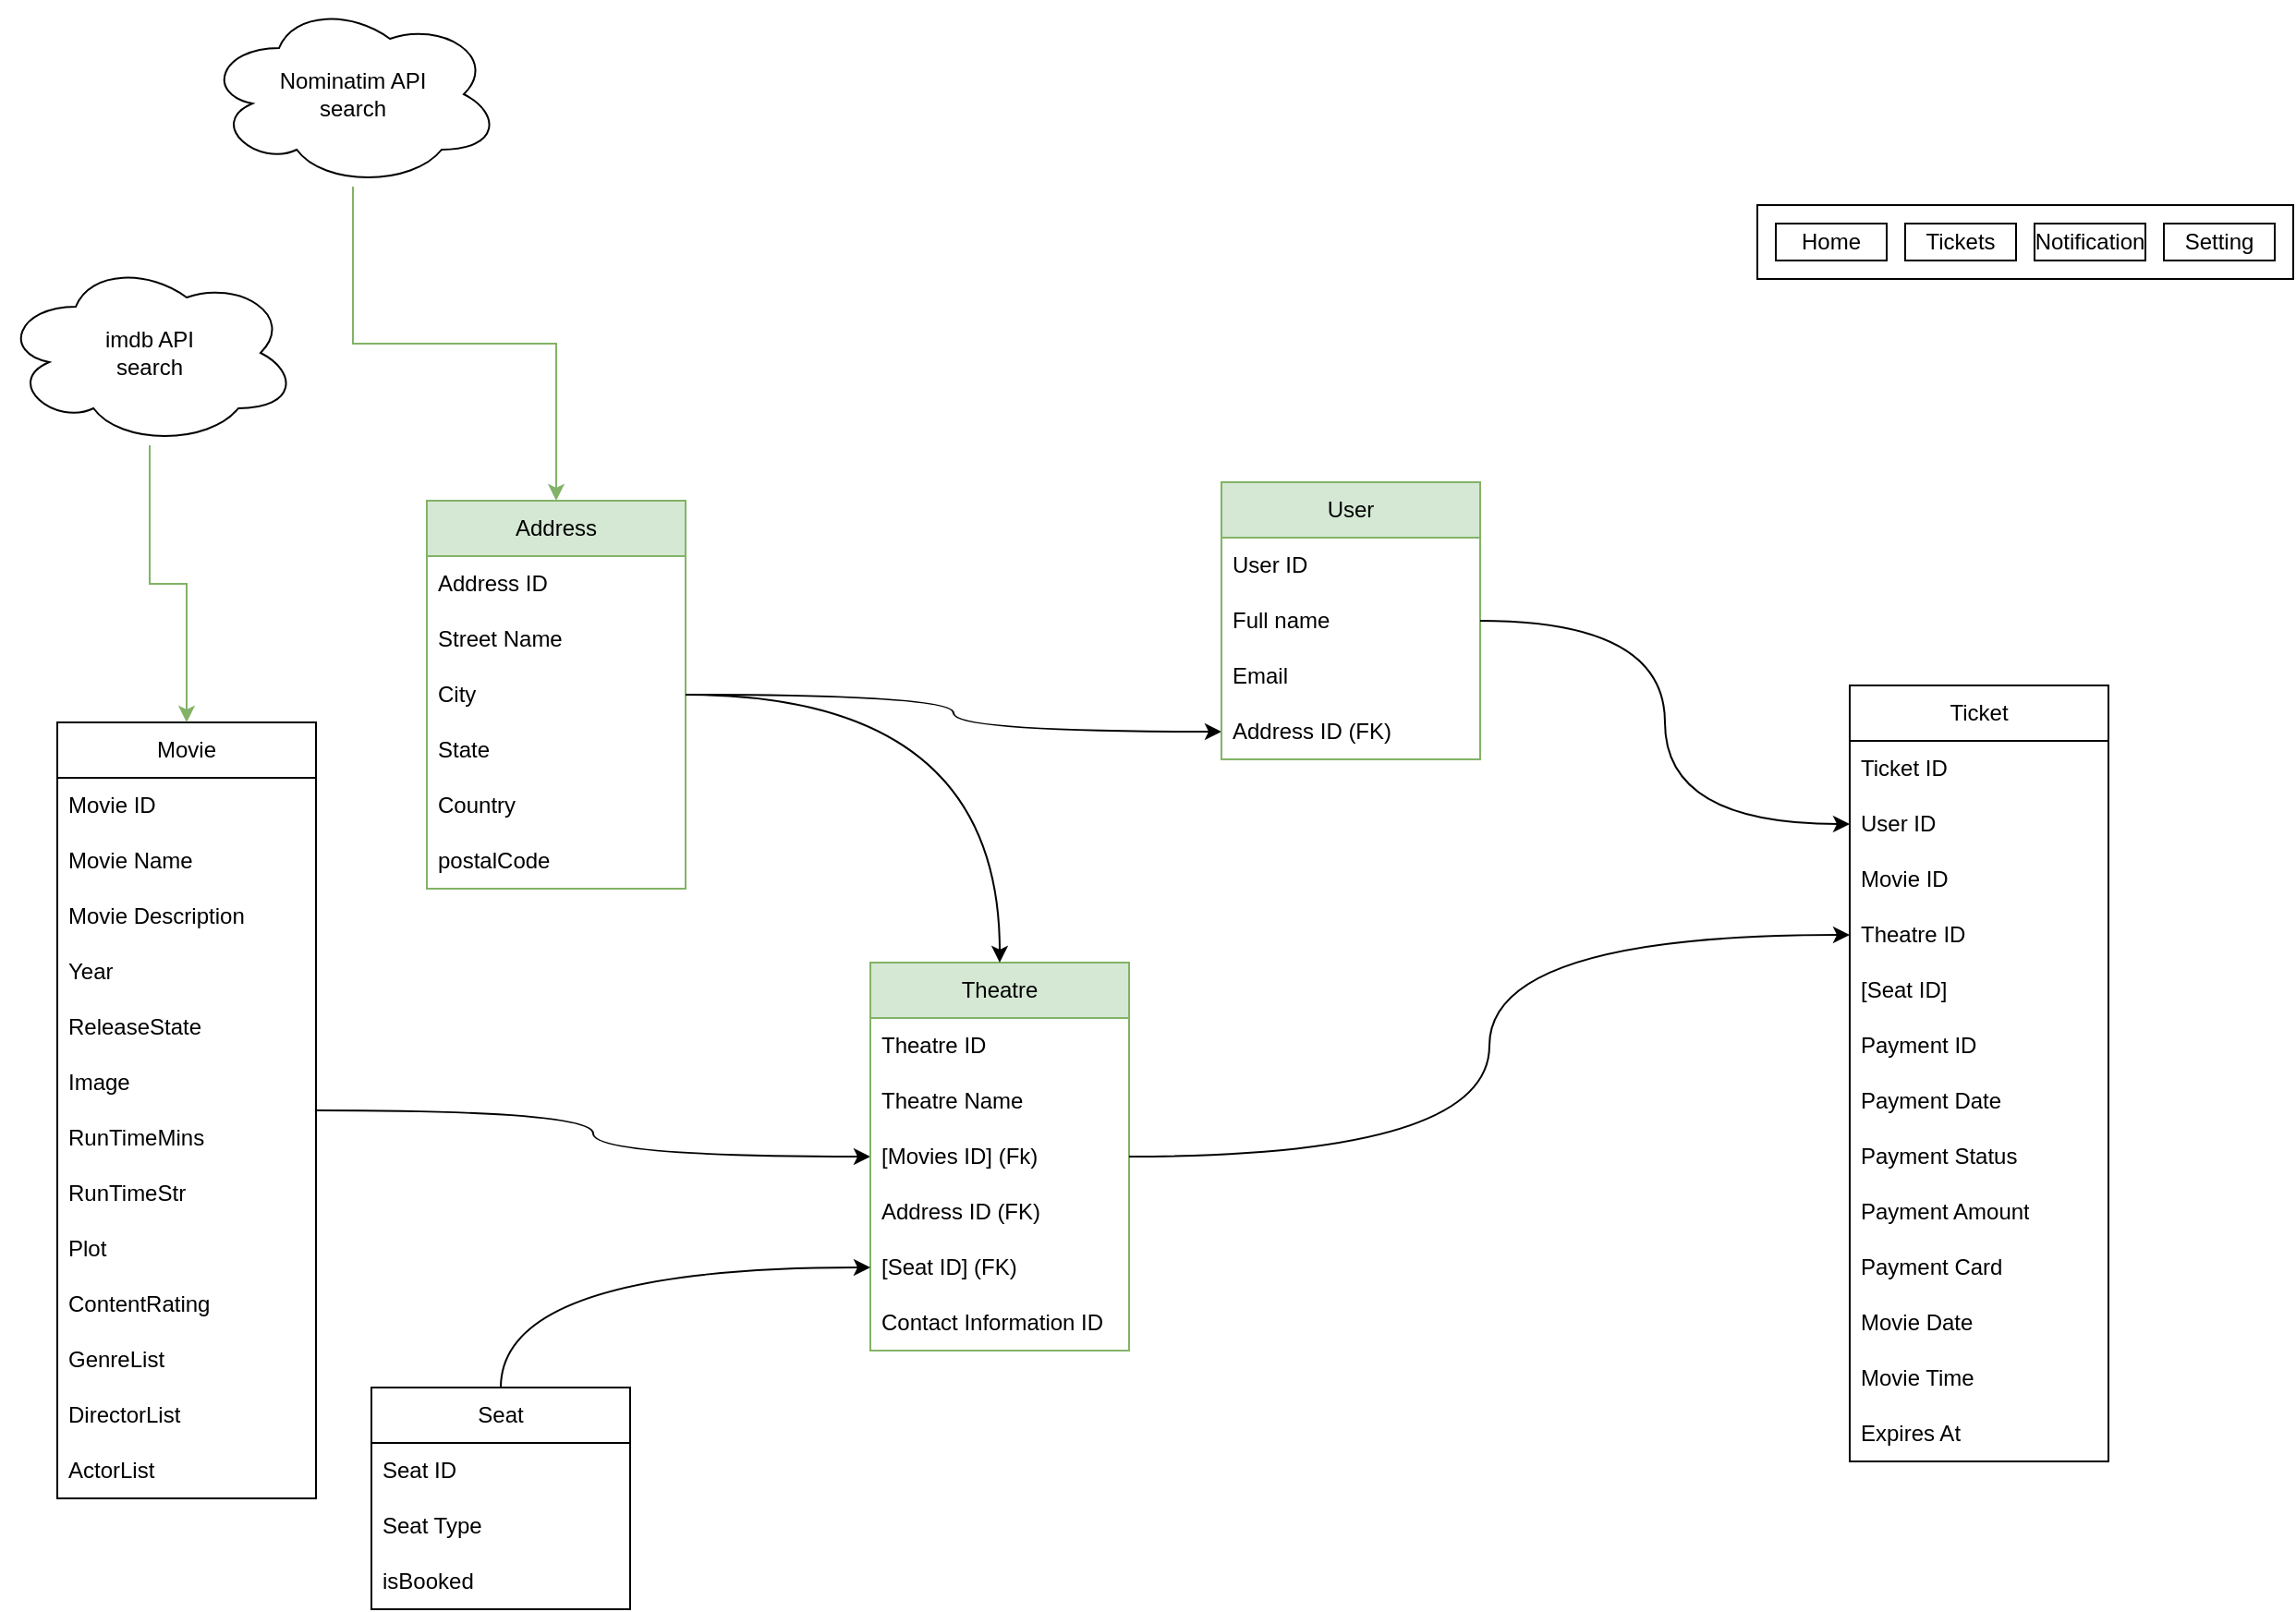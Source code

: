 <mxfile>
    <diagram id="iyDGsJQ7UhQ2JdRqWp9g" name="Page-1">
        <mxGraphModel dx="1471" dy="1671" grid="1" gridSize="10" guides="1" tooltips="1" connect="1" arrows="1" fold="1" page="1" pageScale="1" pageWidth="850" pageHeight="1100" math="0" shadow="0">
            <root>
                <mxCell id="0"/>
                <mxCell id="1" parent="0"/>
                <mxCell id="JNbn8C_a_T8MGJHYGcoS-39" style="edgeStyle=orthogonalEdgeStyle;rounded=0;orthogonalLoop=1;jettySize=auto;html=1;curved=1;" parent="1" source="JNbn8C_a_T8MGJHYGcoS-1" target="JNbn8C_a_T8MGJHYGcoS-35" edge="1">
                    <mxGeometry relative="1" as="geometry"/>
                </mxCell>
                <mxCell id="JNbn8C_a_T8MGJHYGcoS-1" value="Movie" style="swimlane;fontStyle=0;childLayout=stackLayout;horizontal=1;startSize=30;horizontalStack=0;resizeParent=1;resizeParentMax=0;resizeLast=0;collapsible=1;marginBottom=0;whiteSpace=wrap;html=1;" parent="1" vertex="1">
                    <mxGeometry y="160" width="140" height="420" as="geometry"/>
                </mxCell>
                <mxCell id="JNbn8C_a_T8MGJHYGcoS-2" value="Movie ID" style="text;strokeColor=none;fillColor=none;align=left;verticalAlign=middle;spacingLeft=4;spacingRight=4;overflow=hidden;points=[[0,0.5],[1,0.5]];portConstraint=eastwest;rotatable=0;whiteSpace=wrap;html=1;" parent="JNbn8C_a_T8MGJHYGcoS-1" vertex="1">
                    <mxGeometry y="30" width="140" height="30" as="geometry"/>
                </mxCell>
                <mxCell id="JNbn8C_a_T8MGJHYGcoS-3" value="Movie Name" style="text;strokeColor=none;fillColor=none;align=left;verticalAlign=middle;spacingLeft=4;spacingRight=4;overflow=hidden;points=[[0,0.5],[1,0.5]];portConstraint=eastwest;rotatable=0;whiteSpace=wrap;html=1;" parent="JNbn8C_a_T8MGJHYGcoS-1" vertex="1">
                    <mxGeometry y="60" width="140" height="30" as="geometry"/>
                </mxCell>
                <mxCell id="JNbn8C_a_T8MGJHYGcoS-4" value="Movie Description" style="text;strokeColor=none;fillColor=none;align=left;verticalAlign=middle;spacingLeft=4;spacingRight=4;overflow=hidden;points=[[0,0.5],[1,0.5]];portConstraint=eastwest;rotatable=0;whiteSpace=wrap;html=1;" parent="JNbn8C_a_T8MGJHYGcoS-1" vertex="1">
                    <mxGeometry y="90" width="140" height="30" as="geometry"/>
                </mxCell>
                <mxCell id="JNbn8C_a_T8MGJHYGcoS-5" value="Year&lt;span style=&quot;white-space: pre;&quot;&gt;&#9;&lt;/span&gt;" style="text;strokeColor=none;fillColor=none;align=left;verticalAlign=middle;spacingLeft=4;spacingRight=4;overflow=hidden;points=[[0,0.5],[1,0.5]];portConstraint=eastwest;rotatable=0;whiteSpace=wrap;html=1;" parent="JNbn8C_a_T8MGJHYGcoS-1" vertex="1">
                    <mxGeometry y="120" width="140" height="30" as="geometry"/>
                </mxCell>
                <mxCell id="JNbn8C_a_T8MGJHYGcoS-6" value="ReleaseState" style="text;strokeColor=none;fillColor=none;align=left;verticalAlign=middle;spacingLeft=4;spacingRight=4;overflow=hidden;points=[[0,0.5],[1,0.5]];portConstraint=eastwest;rotatable=0;whiteSpace=wrap;html=1;" parent="JNbn8C_a_T8MGJHYGcoS-1" vertex="1">
                    <mxGeometry y="150" width="140" height="30" as="geometry"/>
                </mxCell>
                <mxCell id="JNbn8C_a_T8MGJHYGcoS-7" value="Image" style="text;strokeColor=none;fillColor=none;align=left;verticalAlign=middle;spacingLeft=4;spacingRight=4;overflow=hidden;points=[[0,0.5],[1,0.5]];portConstraint=eastwest;rotatable=0;whiteSpace=wrap;html=1;" parent="JNbn8C_a_T8MGJHYGcoS-1" vertex="1">
                    <mxGeometry y="180" width="140" height="30" as="geometry"/>
                </mxCell>
                <mxCell id="JNbn8C_a_T8MGJHYGcoS-8" value="RunTimeMins" style="text;strokeColor=none;fillColor=none;align=left;verticalAlign=middle;spacingLeft=4;spacingRight=4;overflow=hidden;points=[[0,0.5],[1,0.5]];portConstraint=eastwest;rotatable=0;whiteSpace=wrap;html=1;" parent="JNbn8C_a_T8MGJHYGcoS-1" vertex="1">
                    <mxGeometry y="210" width="140" height="30" as="geometry"/>
                </mxCell>
                <mxCell id="JNbn8C_a_T8MGJHYGcoS-9" value="RunTimeStr" style="text;strokeColor=none;fillColor=none;align=left;verticalAlign=middle;spacingLeft=4;spacingRight=4;overflow=hidden;points=[[0,0.5],[1,0.5]];portConstraint=eastwest;rotatable=0;whiteSpace=wrap;html=1;" parent="JNbn8C_a_T8MGJHYGcoS-1" vertex="1">
                    <mxGeometry y="240" width="140" height="30" as="geometry"/>
                </mxCell>
                <mxCell id="JNbn8C_a_T8MGJHYGcoS-10" value="Plot" style="text;strokeColor=none;fillColor=none;align=left;verticalAlign=middle;spacingLeft=4;spacingRight=4;overflow=hidden;points=[[0,0.5],[1,0.5]];portConstraint=eastwest;rotatable=0;whiteSpace=wrap;html=1;" parent="JNbn8C_a_T8MGJHYGcoS-1" vertex="1">
                    <mxGeometry y="270" width="140" height="30" as="geometry"/>
                </mxCell>
                <mxCell id="JNbn8C_a_T8MGJHYGcoS-11" value="ContentRating" style="text;strokeColor=none;fillColor=none;align=left;verticalAlign=middle;spacingLeft=4;spacingRight=4;overflow=hidden;points=[[0,0.5],[1,0.5]];portConstraint=eastwest;rotatable=0;whiteSpace=wrap;html=1;" parent="JNbn8C_a_T8MGJHYGcoS-1" vertex="1">
                    <mxGeometry y="300" width="140" height="30" as="geometry"/>
                </mxCell>
                <mxCell id="JNbn8C_a_T8MGJHYGcoS-12" value="GenreList" style="text;strokeColor=none;fillColor=none;align=left;verticalAlign=middle;spacingLeft=4;spacingRight=4;overflow=hidden;points=[[0,0.5],[1,0.5]];portConstraint=eastwest;rotatable=0;whiteSpace=wrap;html=1;" parent="JNbn8C_a_T8MGJHYGcoS-1" vertex="1">
                    <mxGeometry y="330" width="140" height="30" as="geometry"/>
                </mxCell>
                <mxCell id="JNbn8C_a_T8MGJHYGcoS-13" value="DirectorList" style="text;strokeColor=none;fillColor=none;align=left;verticalAlign=middle;spacingLeft=4;spacingRight=4;overflow=hidden;points=[[0,0.5],[1,0.5]];portConstraint=eastwest;rotatable=0;whiteSpace=wrap;html=1;" parent="JNbn8C_a_T8MGJHYGcoS-1" vertex="1">
                    <mxGeometry y="360" width="140" height="30" as="geometry"/>
                </mxCell>
                <mxCell id="JNbn8C_a_T8MGJHYGcoS-14" value="ActorList" style="text;strokeColor=none;fillColor=none;align=left;verticalAlign=middle;spacingLeft=4;spacingRight=4;overflow=hidden;points=[[0,0.5],[1,0.5]];portConstraint=eastwest;rotatable=0;whiteSpace=wrap;html=1;" parent="JNbn8C_a_T8MGJHYGcoS-1" vertex="1">
                    <mxGeometry y="390" width="140" height="30" as="geometry"/>
                </mxCell>
                <mxCell id="JNbn8C_a_T8MGJHYGcoS-31" style="edgeStyle=orthogonalEdgeStyle;rounded=0;orthogonalLoop=1;jettySize=auto;html=1;entryX=0;entryY=0.5;entryDx=0;entryDy=0;curved=1;" parent="1" source="JNbn8C_a_T8MGJHYGcoS-15" target="JNbn8C_a_T8MGJHYGcoS-29" edge="1">
                    <mxGeometry relative="1" as="geometry"/>
                </mxCell>
                <mxCell id="JNbn8C_a_T8MGJHYGcoS-15" value="Address" style="swimlane;fontStyle=0;childLayout=stackLayout;horizontal=1;startSize=30;horizontalStack=0;resizeParent=1;resizeParentMax=0;resizeLast=0;collapsible=1;marginBottom=0;whiteSpace=wrap;html=1;fillColor=#d5e8d4;strokeColor=#82b366;" parent="1" vertex="1">
                    <mxGeometry x="200" y="40" width="140" height="210" as="geometry"/>
                </mxCell>
                <mxCell id="JNbn8C_a_T8MGJHYGcoS-30" value="Address ID" style="text;strokeColor=none;fillColor=none;align=left;verticalAlign=middle;spacingLeft=4;spacingRight=4;overflow=hidden;points=[[0,0.5],[1,0.5]];portConstraint=eastwest;rotatable=0;whiteSpace=wrap;html=1;" parent="JNbn8C_a_T8MGJHYGcoS-15" vertex="1">
                    <mxGeometry y="30" width="140" height="30" as="geometry"/>
                </mxCell>
                <mxCell id="JNbn8C_a_T8MGJHYGcoS-16" value="Street Name" style="text;strokeColor=none;fillColor=none;align=left;verticalAlign=middle;spacingLeft=4;spacingRight=4;overflow=hidden;points=[[0,0.5],[1,0.5]];portConstraint=eastwest;rotatable=0;whiteSpace=wrap;html=1;" parent="JNbn8C_a_T8MGJHYGcoS-15" vertex="1">
                    <mxGeometry y="60" width="140" height="30" as="geometry"/>
                </mxCell>
                <mxCell id="JNbn8C_a_T8MGJHYGcoS-17" value="City&amp;nbsp;" style="text;strokeColor=none;fillColor=none;align=left;verticalAlign=middle;spacingLeft=4;spacingRight=4;overflow=hidden;points=[[0,0.5],[1,0.5]];portConstraint=eastwest;rotatable=0;whiteSpace=wrap;html=1;" parent="JNbn8C_a_T8MGJHYGcoS-15" vertex="1">
                    <mxGeometry y="90" width="140" height="30" as="geometry"/>
                </mxCell>
                <mxCell id="JNbn8C_a_T8MGJHYGcoS-18" value="State" style="text;strokeColor=none;fillColor=none;align=left;verticalAlign=middle;spacingLeft=4;spacingRight=4;overflow=hidden;points=[[0,0.5],[1,0.5]];portConstraint=eastwest;rotatable=0;whiteSpace=wrap;html=1;" parent="JNbn8C_a_T8MGJHYGcoS-15" vertex="1">
                    <mxGeometry y="120" width="140" height="30" as="geometry"/>
                </mxCell>
                <mxCell id="JNbn8C_a_T8MGJHYGcoS-19" value="Country" style="text;strokeColor=none;fillColor=none;align=left;verticalAlign=middle;spacingLeft=4;spacingRight=4;overflow=hidden;points=[[0,0.5],[1,0.5]];portConstraint=eastwest;rotatable=0;whiteSpace=wrap;html=1;" parent="JNbn8C_a_T8MGJHYGcoS-15" vertex="1">
                    <mxGeometry y="150" width="140" height="30" as="geometry"/>
                </mxCell>
                <mxCell id="JNbn8C_a_T8MGJHYGcoS-20" value="postalCode" style="text;strokeColor=none;fillColor=none;align=left;verticalAlign=middle;spacingLeft=4;spacingRight=4;overflow=hidden;points=[[0,0.5],[1,0.5]];portConstraint=eastwest;rotatable=0;whiteSpace=wrap;html=1;" parent="JNbn8C_a_T8MGJHYGcoS-15" vertex="1">
                    <mxGeometry y="180" width="140" height="30" as="geometry"/>
                </mxCell>
                <mxCell id="JNbn8C_a_T8MGJHYGcoS-22" style="edgeStyle=orthogonalEdgeStyle;rounded=0;orthogonalLoop=1;jettySize=auto;html=1;fillColor=#d5e8d4;strokeColor=#82b366;" parent="1" source="JNbn8C_a_T8MGJHYGcoS-21" target="JNbn8C_a_T8MGJHYGcoS-15" edge="1">
                    <mxGeometry relative="1" as="geometry"/>
                </mxCell>
                <mxCell id="JNbn8C_a_T8MGJHYGcoS-21" value="Nominatim API&lt;br&gt;search" style="ellipse;shape=cloud;whiteSpace=wrap;html=1;" parent="1" vertex="1">
                    <mxGeometry x="80" y="-230" width="160" height="100" as="geometry"/>
                </mxCell>
                <mxCell id="JNbn8C_a_T8MGJHYGcoS-24" style="edgeStyle=orthogonalEdgeStyle;rounded=0;orthogonalLoop=1;jettySize=auto;html=1;fillColor=#d5e8d4;strokeColor=#82b366;" parent="1" source="JNbn8C_a_T8MGJHYGcoS-23" target="JNbn8C_a_T8MGJHYGcoS-1" edge="1">
                    <mxGeometry relative="1" as="geometry"/>
                </mxCell>
                <mxCell id="JNbn8C_a_T8MGJHYGcoS-23" value="imdb API&lt;br&gt;search" style="ellipse;shape=cloud;whiteSpace=wrap;html=1;" parent="1" vertex="1">
                    <mxGeometry x="-30" y="-90" width="160" height="100" as="geometry"/>
                </mxCell>
                <mxCell id="JNbn8C_a_T8MGJHYGcoS-25" value="User" style="swimlane;fontStyle=0;childLayout=stackLayout;horizontal=1;startSize=30;horizontalStack=0;resizeParent=1;resizeParentMax=0;resizeLast=0;collapsible=1;marginBottom=0;whiteSpace=wrap;html=1;fillColor=#d5e8d4;strokeColor=#82b366;" parent="1" vertex="1">
                    <mxGeometry x="630" y="30" width="140" height="150" as="geometry"/>
                </mxCell>
                <mxCell id="JNbn8C_a_T8MGJHYGcoS-26" value="User ID" style="text;strokeColor=none;fillColor=none;align=left;verticalAlign=middle;spacingLeft=4;spacingRight=4;overflow=hidden;points=[[0,0.5],[1,0.5]];portConstraint=eastwest;rotatable=0;whiteSpace=wrap;html=1;" parent="JNbn8C_a_T8MGJHYGcoS-25" vertex="1">
                    <mxGeometry y="30" width="140" height="30" as="geometry"/>
                </mxCell>
                <mxCell id="JNbn8C_a_T8MGJHYGcoS-27" value="Full name" style="text;strokeColor=none;fillColor=none;align=left;verticalAlign=middle;spacingLeft=4;spacingRight=4;overflow=hidden;points=[[0,0.5],[1,0.5]];portConstraint=eastwest;rotatable=0;whiteSpace=wrap;html=1;" parent="JNbn8C_a_T8MGJHYGcoS-25" vertex="1">
                    <mxGeometry y="60" width="140" height="30" as="geometry"/>
                </mxCell>
                <mxCell id="JNbn8C_a_T8MGJHYGcoS-28" value="Email" style="text;strokeColor=none;fillColor=none;align=left;verticalAlign=middle;spacingLeft=4;spacingRight=4;overflow=hidden;points=[[0,0.5],[1,0.5]];portConstraint=eastwest;rotatable=0;whiteSpace=wrap;html=1;" parent="JNbn8C_a_T8MGJHYGcoS-25" vertex="1">
                    <mxGeometry y="90" width="140" height="30" as="geometry"/>
                </mxCell>
                <mxCell id="JNbn8C_a_T8MGJHYGcoS-29" value="Address ID (FK)" style="text;strokeColor=none;fillColor=none;align=left;verticalAlign=middle;spacingLeft=4;spacingRight=4;overflow=hidden;points=[[0,0.5],[1,0.5]];portConstraint=eastwest;rotatable=0;whiteSpace=wrap;html=1;" parent="JNbn8C_a_T8MGJHYGcoS-25" vertex="1">
                    <mxGeometry y="120" width="140" height="30" as="geometry"/>
                </mxCell>
                <mxCell id="JNbn8C_a_T8MGJHYGcoS-32" value="Theatre" style="swimlane;fontStyle=0;childLayout=stackLayout;horizontal=1;startSize=30;horizontalStack=0;resizeParent=1;resizeParentMax=0;resizeLast=0;collapsible=1;marginBottom=0;whiteSpace=wrap;html=1;fillColor=#d5e8d4;strokeColor=#82b366;" parent="1" vertex="1">
                    <mxGeometry x="440" y="290" width="140" height="210" as="geometry"/>
                </mxCell>
                <mxCell id="JNbn8C_a_T8MGJHYGcoS-36" value="Theatre ID" style="text;strokeColor=none;fillColor=none;align=left;verticalAlign=middle;spacingLeft=4;spacingRight=4;overflow=hidden;points=[[0,0.5],[1,0.5]];portConstraint=eastwest;rotatable=0;whiteSpace=wrap;html=1;" parent="JNbn8C_a_T8MGJHYGcoS-32" vertex="1">
                    <mxGeometry y="30" width="140" height="30" as="geometry"/>
                </mxCell>
                <mxCell id="JNbn8C_a_T8MGJHYGcoS-33" value="Theatre Name" style="text;strokeColor=none;fillColor=none;align=left;verticalAlign=middle;spacingLeft=4;spacingRight=4;overflow=hidden;points=[[0,0.5],[1,0.5]];portConstraint=eastwest;rotatable=0;whiteSpace=wrap;html=1;" parent="JNbn8C_a_T8MGJHYGcoS-32" vertex="1">
                    <mxGeometry y="60" width="140" height="30" as="geometry"/>
                </mxCell>
                <mxCell id="JNbn8C_a_T8MGJHYGcoS-35" value="[Movies ID] (Fk)" style="text;strokeColor=none;fillColor=none;align=left;verticalAlign=middle;spacingLeft=4;spacingRight=4;overflow=hidden;points=[[0,0.5],[1,0.5]];portConstraint=eastwest;rotatable=0;whiteSpace=wrap;html=1;" parent="JNbn8C_a_T8MGJHYGcoS-32" vertex="1">
                    <mxGeometry y="90" width="140" height="30" as="geometry"/>
                </mxCell>
                <mxCell id="JNbn8C_a_T8MGJHYGcoS-37" value="Address ID (FK)" style="text;strokeColor=none;fillColor=none;align=left;verticalAlign=middle;spacingLeft=4;spacingRight=4;overflow=hidden;points=[[0,0.5],[1,0.5]];portConstraint=eastwest;rotatable=0;whiteSpace=wrap;html=1;" parent="JNbn8C_a_T8MGJHYGcoS-32" vertex="1">
                    <mxGeometry y="120" width="140" height="30" as="geometry"/>
                </mxCell>
                <mxCell id="JNbn8C_a_T8MGJHYGcoS-45" value="[Seat ID] (FK)" style="text;strokeColor=none;fillColor=none;align=left;verticalAlign=middle;spacingLeft=4;spacingRight=4;overflow=hidden;points=[[0,0.5],[1,0.5]];portConstraint=eastwest;rotatable=0;whiteSpace=wrap;html=1;" parent="JNbn8C_a_T8MGJHYGcoS-32" vertex="1">
                    <mxGeometry y="150" width="140" height="30" as="geometry"/>
                </mxCell>
                <mxCell id="JNbn8C_a_T8MGJHYGcoS-71" value="Contact Information ID" style="text;strokeColor=none;fillColor=none;align=left;verticalAlign=middle;spacingLeft=4;spacingRight=4;overflow=hidden;points=[[0,0.5],[1,0.5]];portConstraint=eastwest;rotatable=0;whiteSpace=wrap;html=1;" parent="JNbn8C_a_T8MGJHYGcoS-32" vertex="1">
                    <mxGeometry y="180" width="140" height="30" as="geometry"/>
                </mxCell>
                <mxCell id="JNbn8C_a_T8MGJHYGcoS-38" style="edgeStyle=orthogonalEdgeStyle;rounded=0;orthogonalLoop=1;jettySize=auto;html=1;exitX=1;exitY=0.5;exitDx=0;exitDy=0;entryX=0.5;entryY=0;entryDx=0;entryDy=0;curved=1;" parent="1" source="JNbn8C_a_T8MGJHYGcoS-17" target="JNbn8C_a_T8MGJHYGcoS-32" edge="1">
                    <mxGeometry relative="1" as="geometry"/>
                </mxCell>
                <mxCell id="JNbn8C_a_T8MGJHYGcoS-40" value="Seat" style="swimlane;fontStyle=0;childLayout=stackLayout;horizontal=1;startSize=30;horizontalStack=0;resizeParent=1;resizeParentMax=0;resizeLast=0;collapsible=1;marginBottom=0;whiteSpace=wrap;html=1;" parent="1" vertex="1">
                    <mxGeometry x="170" y="520" width="140" height="120" as="geometry"/>
                </mxCell>
                <mxCell id="JNbn8C_a_T8MGJHYGcoS-41" value="Seat ID" style="text;strokeColor=none;fillColor=none;align=left;verticalAlign=middle;spacingLeft=4;spacingRight=4;overflow=hidden;points=[[0,0.5],[1,0.5]];portConstraint=eastwest;rotatable=0;whiteSpace=wrap;html=1;" parent="JNbn8C_a_T8MGJHYGcoS-40" vertex="1">
                    <mxGeometry y="30" width="140" height="30" as="geometry"/>
                </mxCell>
                <mxCell id="JNbn8C_a_T8MGJHYGcoS-42" value="Seat Type" style="text;strokeColor=none;fillColor=none;align=left;verticalAlign=middle;spacingLeft=4;spacingRight=4;overflow=hidden;points=[[0,0.5],[1,0.5]];portConstraint=eastwest;rotatable=0;whiteSpace=wrap;html=1;" parent="JNbn8C_a_T8MGJHYGcoS-40" vertex="1">
                    <mxGeometry y="60" width="140" height="30" as="geometry"/>
                </mxCell>
                <mxCell id="JNbn8C_a_T8MGJHYGcoS-72" value="isBooked" style="text;strokeColor=none;fillColor=none;align=left;verticalAlign=middle;spacingLeft=4;spacingRight=4;overflow=hidden;points=[[0,0.5],[1,0.5]];portConstraint=eastwest;rotatable=0;whiteSpace=wrap;html=1;" parent="JNbn8C_a_T8MGJHYGcoS-40" vertex="1">
                    <mxGeometry y="90" width="140" height="30" as="geometry"/>
                </mxCell>
                <mxCell id="JNbn8C_a_T8MGJHYGcoS-44" style="edgeStyle=orthogonalEdgeStyle;rounded=0;orthogonalLoop=1;jettySize=auto;html=1;entryX=0;entryY=0.5;entryDx=0;entryDy=0;curved=1;" parent="1" source="JNbn8C_a_T8MGJHYGcoS-40" target="JNbn8C_a_T8MGJHYGcoS-45" edge="1">
                    <mxGeometry relative="1" as="geometry"/>
                </mxCell>
                <mxCell id="JNbn8C_a_T8MGJHYGcoS-46" value="Ticket" style="swimlane;fontStyle=0;childLayout=stackLayout;horizontal=1;startSize=30;horizontalStack=0;resizeParent=1;resizeParentMax=0;resizeLast=0;collapsible=1;marginBottom=0;whiteSpace=wrap;html=1;" parent="1" vertex="1">
                    <mxGeometry x="970" y="140" width="140" height="420" as="geometry"/>
                </mxCell>
                <mxCell id="JNbn8C_a_T8MGJHYGcoS-47" value="Ticket ID" style="text;strokeColor=none;fillColor=none;align=left;verticalAlign=middle;spacingLeft=4;spacingRight=4;overflow=hidden;points=[[0,0.5],[1,0.5]];portConstraint=eastwest;rotatable=0;whiteSpace=wrap;html=1;" parent="JNbn8C_a_T8MGJHYGcoS-46" vertex="1">
                    <mxGeometry y="30" width="140" height="30" as="geometry"/>
                </mxCell>
                <mxCell id="JNbn8C_a_T8MGJHYGcoS-48" value="User ID" style="text;strokeColor=none;fillColor=none;align=left;verticalAlign=middle;spacingLeft=4;spacingRight=4;overflow=hidden;points=[[0,0.5],[1,0.5]];portConstraint=eastwest;rotatable=0;whiteSpace=wrap;html=1;" parent="JNbn8C_a_T8MGJHYGcoS-46" vertex="1">
                    <mxGeometry y="60" width="140" height="30" as="geometry"/>
                </mxCell>
                <mxCell id="JNbn8C_a_T8MGJHYGcoS-49" value="Movie ID" style="text;strokeColor=none;fillColor=none;align=left;verticalAlign=middle;spacingLeft=4;spacingRight=4;overflow=hidden;points=[[0,0.5],[1,0.5]];portConstraint=eastwest;rotatable=0;whiteSpace=wrap;html=1;" parent="JNbn8C_a_T8MGJHYGcoS-46" vertex="1">
                    <mxGeometry y="90" width="140" height="30" as="geometry"/>
                </mxCell>
                <mxCell id="JNbn8C_a_T8MGJHYGcoS-50" value="Theatre ID" style="text;strokeColor=none;fillColor=none;align=left;verticalAlign=middle;spacingLeft=4;spacingRight=4;overflow=hidden;points=[[0,0.5],[1,0.5]];portConstraint=eastwest;rotatable=0;whiteSpace=wrap;html=1;" parent="JNbn8C_a_T8MGJHYGcoS-46" vertex="1">
                    <mxGeometry y="120" width="140" height="30" as="geometry"/>
                </mxCell>
                <mxCell id="JNbn8C_a_T8MGJHYGcoS-51" value="[Seat ID]" style="text;strokeColor=none;fillColor=none;align=left;verticalAlign=middle;spacingLeft=4;spacingRight=4;overflow=hidden;points=[[0,0.5],[1,0.5]];portConstraint=eastwest;rotatable=0;whiteSpace=wrap;html=1;" parent="JNbn8C_a_T8MGJHYGcoS-46" vertex="1">
                    <mxGeometry y="150" width="140" height="30" as="geometry"/>
                </mxCell>
                <mxCell id="JNbn8C_a_T8MGJHYGcoS-57" value="Payment ID" style="text;strokeColor=none;fillColor=none;align=left;verticalAlign=middle;spacingLeft=4;spacingRight=4;overflow=hidden;points=[[0,0.5],[1,0.5]];portConstraint=eastwest;rotatable=0;whiteSpace=wrap;html=1;" parent="JNbn8C_a_T8MGJHYGcoS-46" vertex="1">
                    <mxGeometry y="180" width="140" height="30" as="geometry"/>
                </mxCell>
                <mxCell id="JNbn8C_a_T8MGJHYGcoS-52" value="Payment Date" style="text;strokeColor=none;fillColor=none;align=left;verticalAlign=middle;spacingLeft=4;spacingRight=4;overflow=hidden;points=[[0,0.5],[1,0.5]];portConstraint=eastwest;rotatable=0;whiteSpace=wrap;html=1;" parent="JNbn8C_a_T8MGJHYGcoS-46" vertex="1">
                    <mxGeometry y="210" width="140" height="30" as="geometry"/>
                </mxCell>
                <mxCell id="JNbn8C_a_T8MGJHYGcoS-56" value="Payment Status" style="text;strokeColor=none;fillColor=none;align=left;verticalAlign=middle;spacingLeft=4;spacingRight=4;overflow=hidden;points=[[0,0.5],[1,0.5]];portConstraint=eastwest;rotatable=0;whiteSpace=wrap;html=1;" parent="JNbn8C_a_T8MGJHYGcoS-46" vertex="1">
                    <mxGeometry y="240" width="140" height="30" as="geometry"/>
                </mxCell>
                <mxCell id="JNbn8C_a_T8MGJHYGcoS-55" value="Payment Amount" style="text;strokeColor=none;fillColor=none;align=left;verticalAlign=middle;spacingLeft=4;spacingRight=4;overflow=hidden;points=[[0,0.5],[1,0.5]];portConstraint=eastwest;rotatable=0;whiteSpace=wrap;html=1;" parent="JNbn8C_a_T8MGJHYGcoS-46" vertex="1">
                    <mxGeometry y="270" width="140" height="30" as="geometry"/>
                </mxCell>
                <mxCell id="JNbn8C_a_T8MGJHYGcoS-59" value="Payment Card" style="text;strokeColor=none;fillColor=none;align=left;verticalAlign=middle;spacingLeft=4;spacingRight=4;overflow=hidden;points=[[0,0.5],[1,0.5]];portConstraint=eastwest;rotatable=0;whiteSpace=wrap;html=1;" parent="JNbn8C_a_T8MGJHYGcoS-46" vertex="1">
                    <mxGeometry y="300" width="140" height="30" as="geometry"/>
                </mxCell>
                <mxCell id="JNbn8C_a_T8MGJHYGcoS-53" value="Movie Date" style="text;strokeColor=none;fillColor=none;align=left;verticalAlign=middle;spacingLeft=4;spacingRight=4;overflow=hidden;points=[[0,0.5],[1,0.5]];portConstraint=eastwest;rotatable=0;whiteSpace=wrap;html=1;" parent="JNbn8C_a_T8MGJHYGcoS-46" vertex="1">
                    <mxGeometry y="330" width="140" height="30" as="geometry"/>
                </mxCell>
                <mxCell id="JNbn8C_a_T8MGJHYGcoS-54" value="Movie Time" style="text;strokeColor=none;fillColor=none;align=left;verticalAlign=middle;spacingLeft=4;spacingRight=4;overflow=hidden;points=[[0,0.5],[1,0.5]];portConstraint=eastwest;rotatable=0;whiteSpace=wrap;html=1;" parent="JNbn8C_a_T8MGJHYGcoS-46" vertex="1">
                    <mxGeometry y="360" width="140" height="30" as="geometry"/>
                </mxCell>
                <mxCell id="JNbn8C_a_T8MGJHYGcoS-73" value="Expires At" style="text;strokeColor=none;fillColor=none;align=left;verticalAlign=middle;spacingLeft=4;spacingRight=4;overflow=hidden;points=[[0,0.5],[1,0.5]];portConstraint=eastwest;rotatable=0;whiteSpace=wrap;html=1;" parent="JNbn8C_a_T8MGJHYGcoS-46" vertex="1">
                    <mxGeometry y="390" width="140" height="30" as="geometry"/>
                </mxCell>
                <mxCell id="JNbn8C_a_T8MGJHYGcoS-60" style="edgeStyle=orthogonalEdgeStyle;rounded=0;orthogonalLoop=1;jettySize=auto;html=1;exitX=1;exitY=0.5;exitDx=0;exitDy=0;curved=1;" parent="1" source="JNbn8C_a_T8MGJHYGcoS-27" target="JNbn8C_a_T8MGJHYGcoS-48" edge="1">
                    <mxGeometry relative="1" as="geometry"/>
                </mxCell>
                <mxCell id="JNbn8C_a_T8MGJHYGcoS-62" style="edgeStyle=orthogonalEdgeStyle;curved=1;rounded=0;orthogonalLoop=1;jettySize=auto;html=1;entryX=0;entryY=0.5;entryDx=0;entryDy=0;" parent="1" source="JNbn8C_a_T8MGJHYGcoS-35" target="JNbn8C_a_T8MGJHYGcoS-50" edge="1">
                    <mxGeometry relative="1" as="geometry"/>
                </mxCell>
                <mxCell id="JNbn8C_a_T8MGJHYGcoS-74" value="" style="rounded=0;whiteSpace=wrap;html=1;" parent="1" vertex="1">
                    <mxGeometry x="920" y="-120" width="290" height="40" as="geometry"/>
                </mxCell>
                <mxCell id="JNbn8C_a_T8MGJHYGcoS-75" value="Home" style="rounded=0;whiteSpace=wrap;html=1;" parent="1" vertex="1">
                    <mxGeometry x="930" y="-110" width="60" height="20" as="geometry"/>
                </mxCell>
                <mxCell id="JNbn8C_a_T8MGJHYGcoS-76" value="Notification" style="rounded=0;whiteSpace=wrap;html=1;" parent="1" vertex="1">
                    <mxGeometry x="1070" y="-110" width="60" height="20" as="geometry"/>
                </mxCell>
                <mxCell id="JNbn8C_a_T8MGJHYGcoS-77" value="&lt;span style=&quot;font-weight: normal;&quot;&gt;Tickets&lt;/span&gt;" style="rounded=0;whiteSpace=wrap;html=1;fontStyle=1" parent="1" vertex="1">
                    <mxGeometry x="1000" y="-110" width="60" height="20" as="geometry"/>
                </mxCell>
                <mxCell id="JNbn8C_a_T8MGJHYGcoS-78" value="&lt;span style=&quot;font-weight: normal;&quot;&gt;Setting&lt;/span&gt;" style="rounded=0;whiteSpace=wrap;html=1;fontStyle=1" parent="1" vertex="1">
                    <mxGeometry x="1140" y="-110" width="60" height="20" as="geometry"/>
                </mxCell>
            </root>
        </mxGraphModel>
    </diagram>
</mxfile>